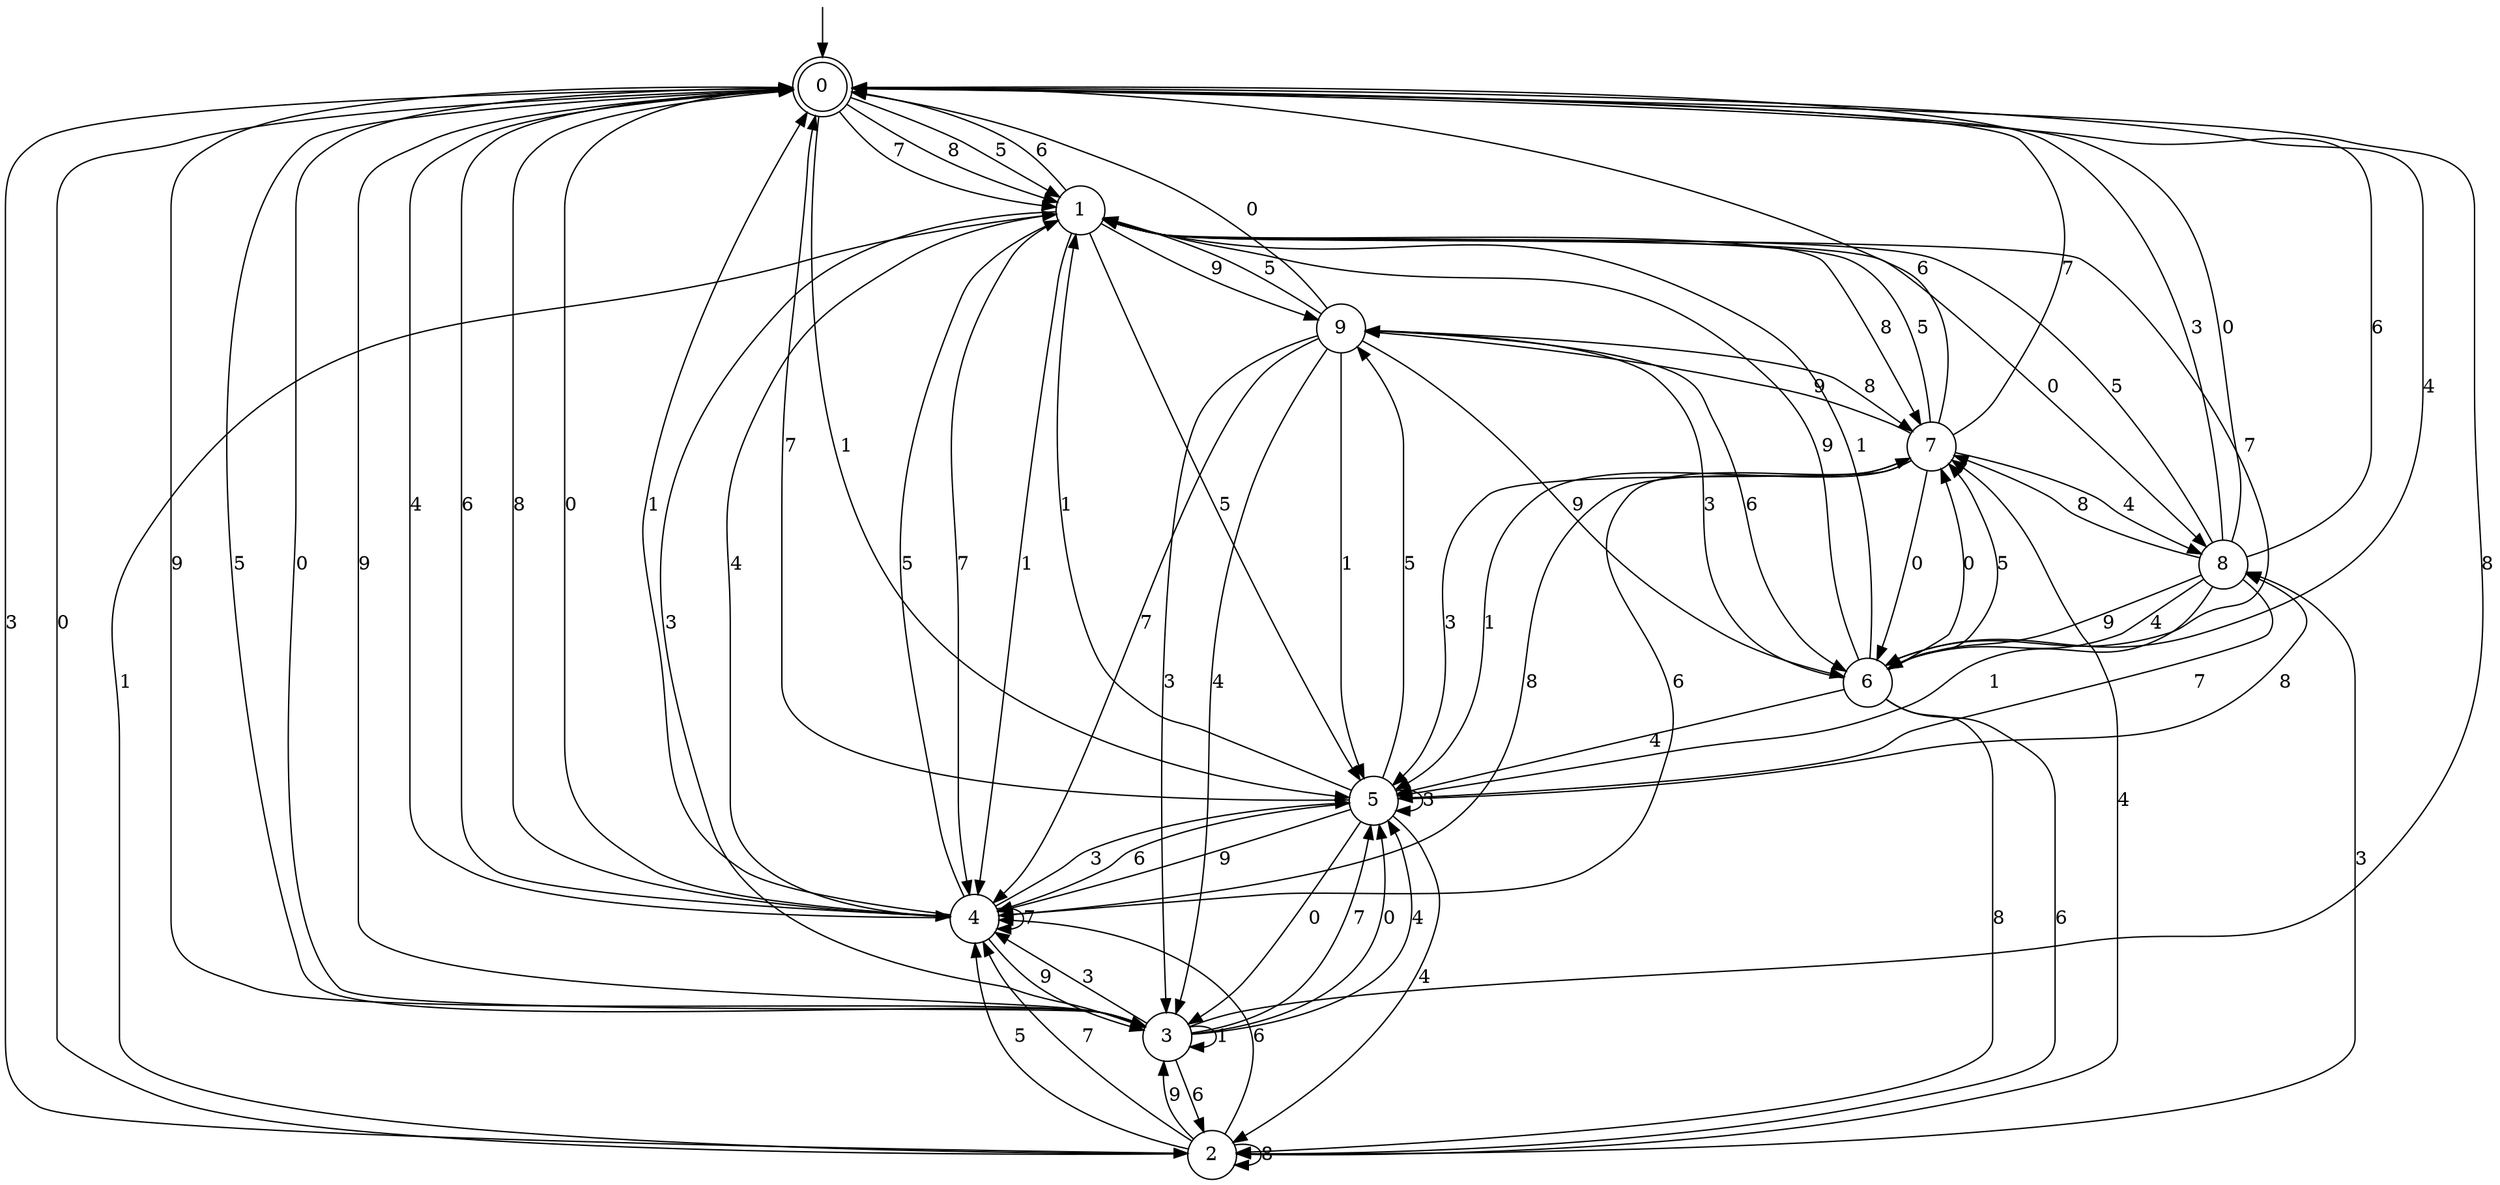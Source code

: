 digraph g {

	s0 [shape="doublecircle" label="0"];
	s1 [shape="circle" label="1"];
	s2 [shape="circle" label="2"];
	s3 [shape="circle" label="3"];
	s4 [shape="circle" label="4"];
	s5 [shape="circle" label="5"];
	s6 [shape="circle" label="6"];
	s7 [shape="circle" label="7"];
	s8 [shape="circle" label="8"];
	s9 [shape="circle" label="9"];
	s0 -> s1 [label="7"];
	s0 -> s1 [label="8"];
	s0 -> s2 [label="3"];
	s0 -> s3 [label="0"];
	s0 -> s3 [label="9"];
	s0 -> s4 [label="6"];
	s0 -> s1 [label="5"];
	s0 -> s5 [label="1"];
	s0 -> s6 [label="4"];
	s1 -> s4 [label="7"];
	s1 -> s7 [label="8"];
	s1 -> s3 [label="3"];
	s1 -> s8 [label="0"];
	s1 -> s9 [label="9"];
	s1 -> s0 [label="6"];
	s1 -> s5 [label="5"];
	s1 -> s4 [label="1"];
	s1 -> s4 [label="4"];
	s2 -> s4 [label="7"];
	s2 -> s2 [label="8"];
	s2 -> s8 [label="3"];
	s2 -> s0 [label="0"];
	s2 -> s3 [label="9"];
	s2 -> s4 [label="6"];
	s2 -> s4 [label="5"];
	s2 -> s1 [label="1"];
	s2 -> s7 [label="4"];
	s3 -> s5 [label="7"];
	s3 -> s0 [label="8"];
	s3 -> s4 [label="3"];
	s3 -> s5 [label="0"];
	s3 -> s0 [label="9"];
	s3 -> s2 [label="6"];
	s3 -> s0 [label="5"];
	s3 -> s3 [label="1"];
	s3 -> s5 [label="4"];
	s4 -> s4 [label="7"];
	s4 -> s0 [label="8"];
	s4 -> s5 [label="3"];
	s4 -> s0 [label="0"];
	s4 -> s3 [label="9"];
	s4 -> s7 [label="6"];
	s4 -> s1 [label="5"];
	s4 -> s0 [label="1"];
	s4 -> s0 [label="4"];
	s5 -> s0 [label="7"];
	s5 -> s8 [label="8"];
	s5 -> s5 [label="3"];
	s5 -> s3 [label="0"];
	s5 -> s4 [label="9"];
	s5 -> s4 [label="6"];
	s5 -> s9 [label="5"];
	s5 -> s1 [label="1"];
	s5 -> s2 [label="4"];
	s6 -> s1 [label="7"];
	s6 -> s2 [label="8"];
	s6 -> s9 [label="3"];
	s6 -> s7 [label="0"];
	s6 -> s1 [label="9"];
	s6 -> s2 [label="6"];
	s6 -> s7 [label="5"];
	s6 -> s1 [label="1"];
	s6 -> s5 [label="4"];
	s7 -> s0 [label="7"];
	s7 -> s4 [label="8"];
	s7 -> s5 [label="3"];
	s7 -> s6 [label="0"];
	s7 -> s9 [label="9"];
	s7 -> s0 [label="6"];
	s7 -> s1 [label="5"];
	s7 -> s5 [label="1"];
	s7 -> s8 [label="4"];
	s8 -> s5 [label="7"];
	s8 -> s7 [label="8"];
	s8 -> s0 [label="3"];
	s8 -> s0 [label="0"];
	s8 -> s6 [label="9"];
	s8 -> s0 [label="6"];
	s8 -> s1 [label="5"];
	s8 -> s5 [label="1"];
	s8 -> s6 [label="4"];
	s9 -> s4 [label="7"];
	s9 -> s7 [label="8"];
	s9 -> s3 [label="3"];
	s9 -> s0 [label="0"];
	s9 -> s6 [label="9"];
	s9 -> s6 [label="6"];
	s9 -> s1 [label="5"];
	s9 -> s5 [label="1"];
	s9 -> s3 [label="4"];

__start0 [label="" shape="none" width="0" height="0"];
__start0 -> s0;

}
